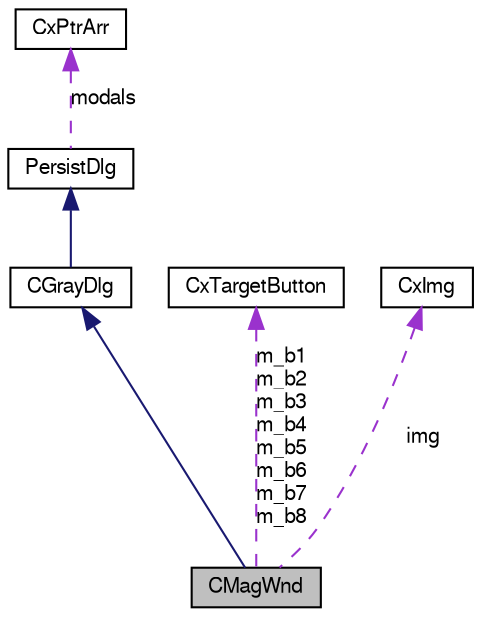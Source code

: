 digraph G
{
  edge [fontname="FreeSans",fontsize="10",labelfontname="FreeSans",labelfontsize="10"];
  node [fontname="FreeSans",fontsize="10",shape=record];
  Node1 [label="CMagWnd",height=0.2,width=0.4,color="black", fillcolor="grey75", style="filled" fontcolor="black"];
  Node2 -> Node1 [dir=back,color="midnightblue",fontsize="10",style="solid",fontname="FreeSans"];
  Node2 [label="CGrayDlg",height=0.2,width=0.4,color="black", fillcolor="white", style="filled",URL="$class_c_gray_dlg.html"];
  Node3 -> Node2 [dir=back,color="midnightblue",fontsize="10",style="solid",fontname="FreeSans"];
  Node3 [label="PersistDlg",height=0.2,width=0.4,color="black", fillcolor="white", style="filled",URL="$class_persist_dlg.html"];
  Node4 -> Node3 [dir=back,color="darkorchid3",fontsize="10",style="dashed",label="modals",fontname="FreeSans"];
  Node4 [label="CxPtrArr",height=0.2,width=0.4,color="black", fillcolor="white", style="filled",URL="$class_cx_ptr_arr.html"];
  Node5 -> Node1 [dir=back,color="darkorchid3",fontsize="10",style="dashed",label="m_b1\nm_b2\nm_b3\nm_b4\nm_b5\nm_b6\nm_b7\nm_b8",fontname="FreeSans"];
  Node5 [label="CxTargetButton",height=0.2,width=0.4,color="black", fillcolor="white", style="filled",URL="$class_cx_target_button.html"];
  Node6 -> Node1 [dir=back,color="darkorchid3",fontsize="10",style="dashed",label="img",fontname="FreeSans"];
  Node6 [label="CxImg",height=0.2,width=0.4,color="black", fillcolor="white", style="filled",URL="$class_cx_img.html"];
}
